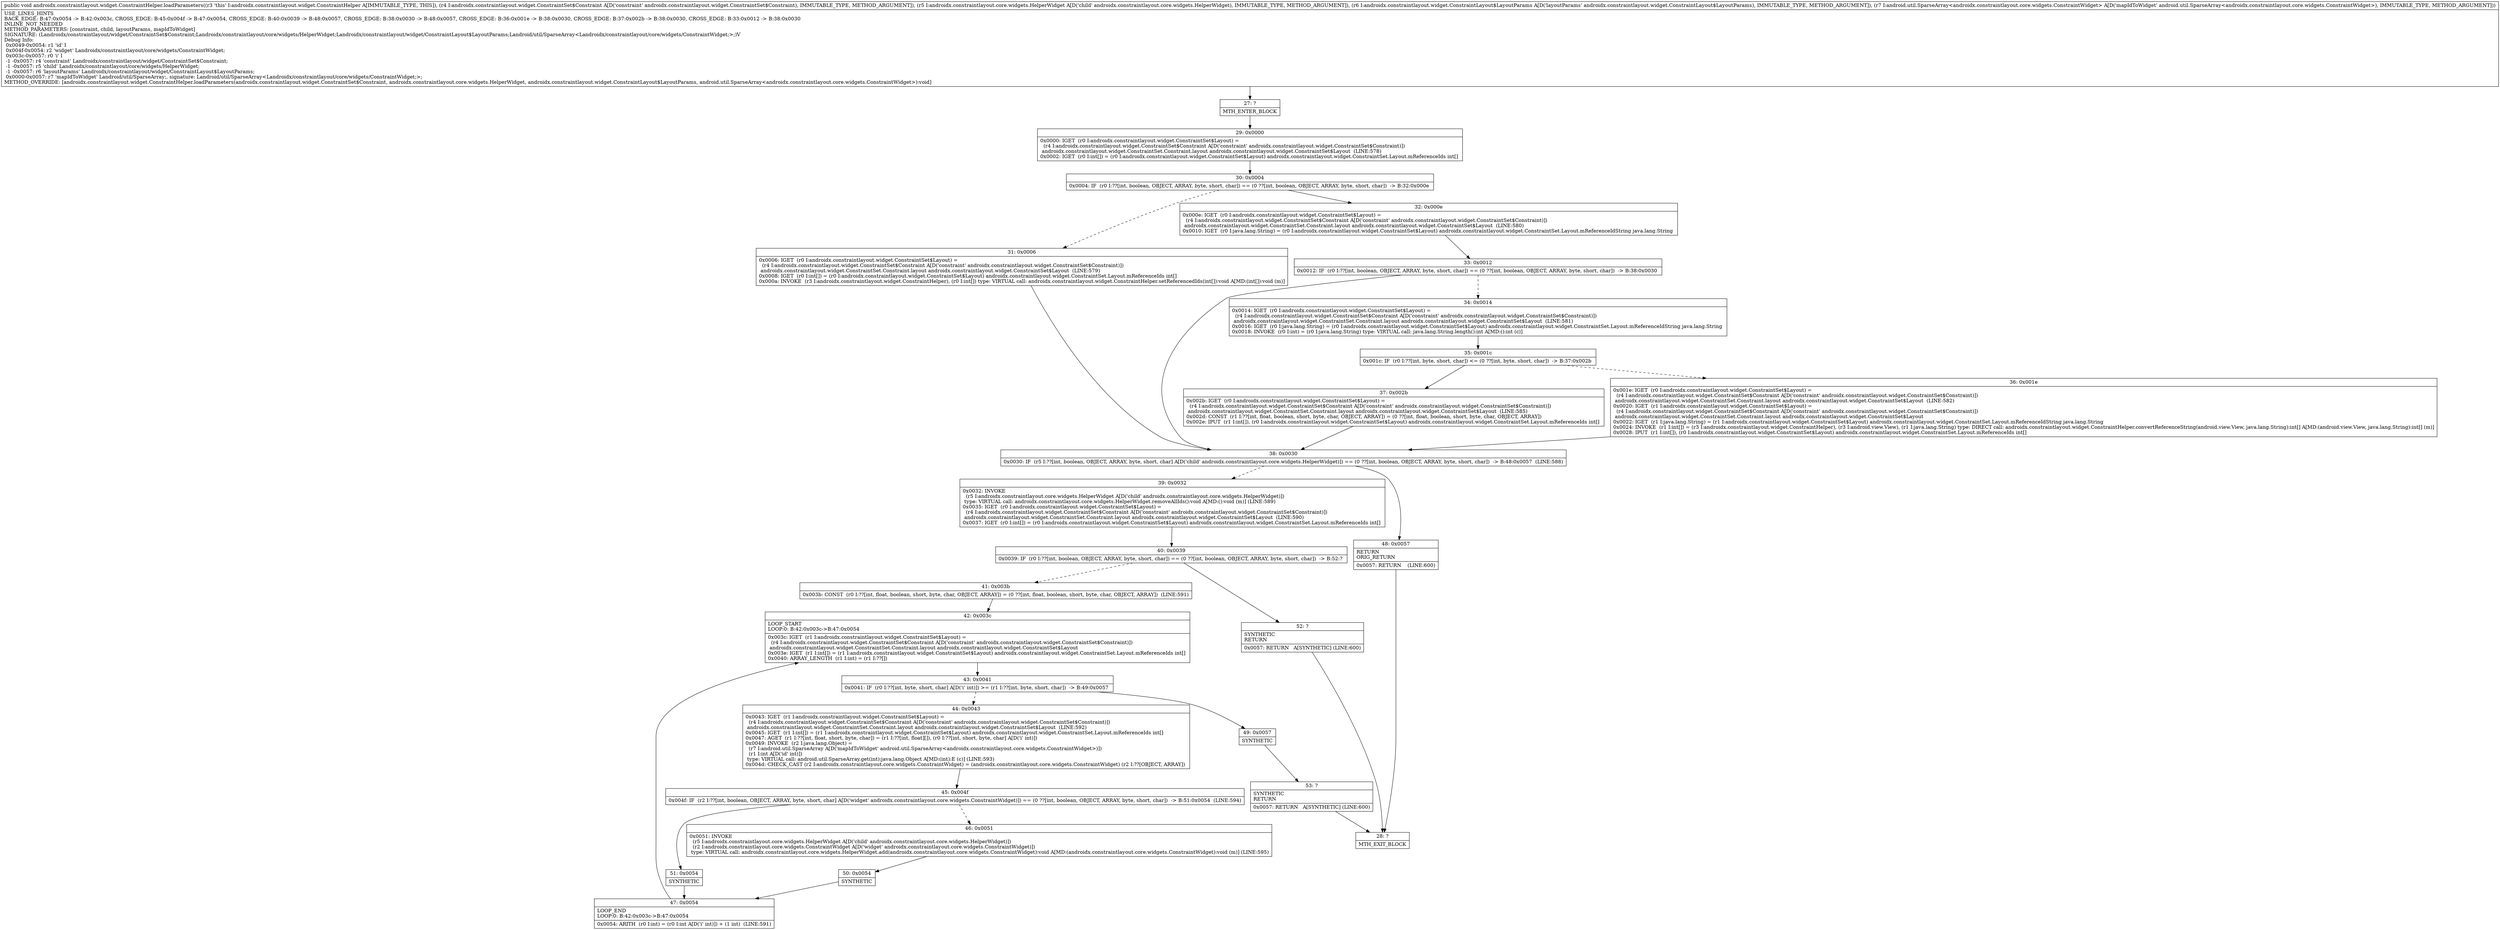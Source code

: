 digraph "CFG forandroidx.constraintlayout.widget.ConstraintHelper.loadParameters(Landroidx\/constraintlayout\/widget\/ConstraintSet$Constraint;Landroidx\/constraintlayout\/core\/widgets\/HelperWidget;Landroidx\/constraintlayout\/widget\/ConstraintLayout$LayoutParams;Landroid\/util\/SparseArray;)V" {
Node_27 [shape=record,label="{27\:\ ?|MTH_ENTER_BLOCK\l}"];
Node_29 [shape=record,label="{29\:\ 0x0000|0x0000: IGET  (r0 I:androidx.constraintlayout.widget.ConstraintSet$Layout) = \l  (r4 I:androidx.constraintlayout.widget.ConstraintSet$Constraint A[D('constraint' androidx.constraintlayout.widget.ConstraintSet$Constraint)])\l androidx.constraintlayout.widget.ConstraintSet.Constraint.layout androidx.constraintlayout.widget.ConstraintSet$Layout  (LINE:578)\l0x0002: IGET  (r0 I:int[]) = (r0 I:androidx.constraintlayout.widget.ConstraintSet$Layout) androidx.constraintlayout.widget.ConstraintSet.Layout.mReferenceIds int[] \l}"];
Node_30 [shape=record,label="{30\:\ 0x0004|0x0004: IF  (r0 I:??[int, boolean, OBJECT, ARRAY, byte, short, char]) == (0 ??[int, boolean, OBJECT, ARRAY, byte, short, char])  \-\> B:32:0x000e \l}"];
Node_31 [shape=record,label="{31\:\ 0x0006|0x0006: IGET  (r0 I:androidx.constraintlayout.widget.ConstraintSet$Layout) = \l  (r4 I:androidx.constraintlayout.widget.ConstraintSet$Constraint A[D('constraint' androidx.constraintlayout.widget.ConstraintSet$Constraint)])\l androidx.constraintlayout.widget.ConstraintSet.Constraint.layout androidx.constraintlayout.widget.ConstraintSet$Layout  (LINE:579)\l0x0008: IGET  (r0 I:int[]) = (r0 I:androidx.constraintlayout.widget.ConstraintSet$Layout) androidx.constraintlayout.widget.ConstraintSet.Layout.mReferenceIds int[] \l0x000a: INVOKE  (r3 I:androidx.constraintlayout.widget.ConstraintHelper), (r0 I:int[]) type: VIRTUAL call: androidx.constraintlayout.widget.ConstraintHelper.setReferencedIds(int[]):void A[MD:(int[]):void (m)]\l}"];
Node_38 [shape=record,label="{38\:\ 0x0030|0x0030: IF  (r5 I:??[int, boolean, OBJECT, ARRAY, byte, short, char] A[D('child' androidx.constraintlayout.core.widgets.HelperWidget)]) == (0 ??[int, boolean, OBJECT, ARRAY, byte, short, char])  \-\> B:48:0x0057  (LINE:588)\l}"];
Node_39 [shape=record,label="{39\:\ 0x0032|0x0032: INVOKE  \l  (r5 I:androidx.constraintlayout.core.widgets.HelperWidget A[D('child' androidx.constraintlayout.core.widgets.HelperWidget)])\l type: VIRTUAL call: androidx.constraintlayout.core.widgets.HelperWidget.removeAllIds():void A[MD:():void (m)] (LINE:589)\l0x0035: IGET  (r0 I:androidx.constraintlayout.widget.ConstraintSet$Layout) = \l  (r4 I:androidx.constraintlayout.widget.ConstraintSet$Constraint A[D('constraint' androidx.constraintlayout.widget.ConstraintSet$Constraint)])\l androidx.constraintlayout.widget.ConstraintSet.Constraint.layout androidx.constraintlayout.widget.ConstraintSet$Layout  (LINE:590)\l0x0037: IGET  (r0 I:int[]) = (r0 I:androidx.constraintlayout.widget.ConstraintSet$Layout) androidx.constraintlayout.widget.ConstraintSet.Layout.mReferenceIds int[] \l}"];
Node_40 [shape=record,label="{40\:\ 0x0039|0x0039: IF  (r0 I:??[int, boolean, OBJECT, ARRAY, byte, short, char]) == (0 ??[int, boolean, OBJECT, ARRAY, byte, short, char])  \-\> B:52:? \l}"];
Node_41 [shape=record,label="{41\:\ 0x003b|0x003b: CONST  (r0 I:??[int, float, boolean, short, byte, char, OBJECT, ARRAY]) = (0 ??[int, float, boolean, short, byte, char, OBJECT, ARRAY])  (LINE:591)\l}"];
Node_42 [shape=record,label="{42\:\ 0x003c|LOOP_START\lLOOP:0: B:42:0x003c\-\>B:47:0x0054\l|0x003c: IGET  (r1 I:androidx.constraintlayout.widget.ConstraintSet$Layout) = \l  (r4 I:androidx.constraintlayout.widget.ConstraintSet$Constraint A[D('constraint' androidx.constraintlayout.widget.ConstraintSet$Constraint)])\l androidx.constraintlayout.widget.ConstraintSet.Constraint.layout androidx.constraintlayout.widget.ConstraintSet$Layout \l0x003e: IGET  (r1 I:int[]) = (r1 I:androidx.constraintlayout.widget.ConstraintSet$Layout) androidx.constraintlayout.widget.ConstraintSet.Layout.mReferenceIds int[] \l0x0040: ARRAY_LENGTH  (r1 I:int) = (r1 I:??[]) \l}"];
Node_43 [shape=record,label="{43\:\ 0x0041|0x0041: IF  (r0 I:??[int, byte, short, char] A[D('i' int)]) \>= (r1 I:??[int, byte, short, char])  \-\> B:49:0x0057 \l}"];
Node_44 [shape=record,label="{44\:\ 0x0043|0x0043: IGET  (r1 I:androidx.constraintlayout.widget.ConstraintSet$Layout) = \l  (r4 I:androidx.constraintlayout.widget.ConstraintSet$Constraint A[D('constraint' androidx.constraintlayout.widget.ConstraintSet$Constraint)])\l androidx.constraintlayout.widget.ConstraintSet.Constraint.layout androidx.constraintlayout.widget.ConstraintSet$Layout  (LINE:592)\l0x0045: IGET  (r1 I:int[]) = (r1 I:androidx.constraintlayout.widget.ConstraintSet$Layout) androidx.constraintlayout.widget.ConstraintSet.Layout.mReferenceIds int[] \l0x0047: AGET  (r1 I:??[int, float, short, byte, char]) = (r1 I:??[int, float][]), (r0 I:??[int, short, byte, char] A[D('i' int)]) \l0x0049: INVOKE  (r2 I:java.lang.Object) = \l  (r7 I:android.util.SparseArray A[D('mapIdToWidget' android.util.SparseArray\<androidx.constraintlayout.core.widgets.ConstraintWidget\>)])\l  (r1 I:int A[D('id' int)])\l type: VIRTUAL call: android.util.SparseArray.get(int):java.lang.Object A[MD:(int):E (c)] (LINE:593)\l0x004d: CHECK_CAST (r2 I:androidx.constraintlayout.core.widgets.ConstraintWidget) = (androidx.constraintlayout.core.widgets.ConstraintWidget) (r2 I:??[OBJECT, ARRAY]) \l}"];
Node_45 [shape=record,label="{45\:\ 0x004f|0x004f: IF  (r2 I:??[int, boolean, OBJECT, ARRAY, byte, short, char] A[D('widget' androidx.constraintlayout.core.widgets.ConstraintWidget)]) == (0 ??[int, boolean, OBJECT, ARRAY, byte, short, char])  \-\> B:51:0x0054  (LINE:594)\l}"];
Node_46 [shape=record,label="{46\:\ 0x0051|0x0051: INVOKE  \l  (r5 I:androidx.constraintlayout.core.widgets.HelperWidget A[D('child' androidx.constraintlayout.core.widgets.HelperWidget)])\l  (r2 I:androidx.constraintlayout.core.widgets.ConstraintWidget A[D('widget' androidx.constraintlayout.core.widgets.ConstraintWidget)])\l type: VIRTUAL call: androidx.constraintlayout.core.widgets.HelperWidget.add(androidx.constraintlayout.core.widgets.ConstraintWidget):void A[MD:(androidx.constraintlayout.core.widgets.ConstraintWidget):void (m)] (LINE:595)\l}"];
Node_50 [shape=record,label="{50\:\ 0x0054|SYNTHETIC\l}"];
Node_47 [shape=record,label="{47\:\ 0x0054|LOOP_END\lLOOP:0: B:42:0x003c\-\>B:47:0x0054\l|0x0054: ARITH  (r0 I:int) = (r0 I:int A[D('i' int)]) + (1 int)  (LINE:591)\l}"];
Node_51 [shape=record,label="{51\:\ 0x0054|SYNTHETIC\l}"];
Node_49 [shape=record,label="{49\:\ 0x0057|SYNTHETIC\l}"];
Node_53 [shape=record,label="{53\:\ ?|SYNTHETIC\lRETURN\l|0x0057: RETURN   A[SYNTHETIC] (LINE:600)\l}"];
Node_28 [shape=record,label="{28\:\ ?|MTH_EXIT_BLOCK\l}"];
Node_52 [shape=record,label="{52\:\ ?|SYNTHETIC\lRETURN\l|0x0057: RETURN   A[SYNTHETIC] (LINE:600)\l}"];
Node_48 [shape=record,label="{48\:\ 0x0057|RETURN\lORIG_RETURN\l|0x0057: RETURN    (LINE:600)\l}"];
Node_32 [shape=record,label="{32\:\ 0x000e|0x000e: IGET  (r0 I:androidx.constraintlayout.widget.ConstraintSet$Layout) = \l  (r4 I:androidx.constraintlayout.widget.ConstraintSet$Constraint A[D('constraint' androidx.constraintlayout.widget.ConstraintSet$Constraint)])\l androidx.constraintlayout.widget.ConstraintSet.Constraint.layout androidx.constraintlayout.widget.ConstraintSet$Layout  (LINE:580)\l0x0010: IGET  (r0 I:java.lang.String) = (r0 I:androidx.constraintlayout.widget.ConstraintSet$Layout) androidx.constraintlayout.widget.ConstraintSet.Layout.mReferenceIdString java.lang.String \l}"];
Node_33 [shape=record,label="{33\:\ 0x0012|0x0012: IF  (r0 I:??[int, boolean, OBJECT, ARRAY, byte, short, char]) == (0 ??[int, boolean, OBJECT, ARRAY, byte, short, char])  \-\> B:38:0x0030 \l}"];
Node_34 [shape=record,label="{34\:\ 0x0014|0x0014: IGET  (r0 I:androidx.constraintlayout.widget.ConstraintSet$Layout) = \l  (r4 I:androidx.constraintlayout.widget.ConstraintSet$Constraint A[D('constraint' androidx.constraintlayout.widget.ConstraintSet$Constraint)])\l androidx.constraintlayout.widget.ConstraintSet.Constraint.layout androidx.constraintlayout.widget.ConstraintSet$Layout  (LINE:581)\l0x0016: IGET  (r0 I:java.lang.String) = (r0 I:androidx.constraintlayout.widget.ConstraintSet$Layout) androidx.constraintlayout.widget.ConstraintSet.Layout.mReferenceIdString java.lang.String \l0x0018: INVOKE  (r0 I:int) = (r0 I:java.lang.String) type: VIRTUAL call: java.lang.String.length():int A[MD:():int (c)]\l}"];
Node_35 [shape=record,label="{35\:\ 0x001c|0x001c: IF  (r0 I:??[int, byte, short, char]) \<= (0 ??[int, byte, short, char])  \-\> B:37:0x002b \l}"];
Node_36 [shape=record,label="{36\:\ 0x001e|0x001e: IGET  (r0 I:androidx.constraintlayout.widget.ConstraintSet$Layout) = \l  (r4 I:androidx.constraintlayout.widget.ConstraintSet$Constraint A[D('constraint' androidx.constraintlayout.widget.ConstraintSet$Constraint)])\l androidx.constraintlayout.widget.ConstraintSet.Constraint.layout androidx.constraintlayout.widget.ConstraintSet$Layout  (LINE:582)\l0x0020: IGET  (r1 I:androidx.constraintlayout.widget.ConstraintSet$Layout) = \l  (r4 I:androidx.constraintlayout.widget.ConstraintSet$Constraint A[D('constraint' androidx.constraintlayout.widget.ConstraintSet$Constraint)])\l androidx.constraintlayout.widget.ConstraintSet.Constraint.layout androidx.constraintlayout.widget.ConstraintSet$Layout \l0x0022: IGET  (r1 I:java.lang.String) = (r1 I:androidx.constraintlayout.widget.ConstraintSet$Layout) androidx.constraintlayout.widget.ConstraintSet.Layout.mReferenceIdString java.lang.String \l0x0024: INVOKE  (r1 I:int[]) = (r3 I:androidx.constraintlayout.widget.ConstraintHelper), (r3 I:android.view.View), (r1 I:java.lang.String) type: DIRECT call: androidx.constraintlayout.widget.ConstraintHelper.convertReferenceString(android.view.View, java.lang.String):int[] A[MD:(android.view.View, java.lang.String):int[] (m)]\l0x0028: IPUT  (r1 I:int[]), (r0 I:androidx.constraintlayout.widget.ConstraintSet$Layout) androidx.constraintlayout.widget.ConstraintSet.Layout.mReferenceIds int[] \l}"];
Node_37 [shape=record,label="{37\:\ 0x002b|0x002b: IGET  (r0 I:androidx.constraintlayout.widget.ConstraintSet$Layout) = \l  (r4 I:androidx.constraintlayout.widget.ConstraintSet$Constraint A[D('constraint' androidx.constraintlayout.widget.ConstraintSet$Constraint)])\l androidx.constraintlayout.widget.ConstraintSet.Constraint.layout androidx.constraintlayout.widget.ConstraintSet$Layout  (LINE:585)\l0x002d: CONST  (r1 I:??[int, float, boolean, short, byte, char, OBJECT, ARRAY]) = (0 ??[int, float, boolean, short, byte, char, OBJECT, ARRAY]) \l0x002e: IPUT  (r1 I:int[]), (r0 I:androidx.constraintlayout.widget.ConstraintSet$Layout) androidx.constraintlayout.widget.ConstraintSet.Layout.mReferenceIds int[] \l}"];
MethodNode[shape=record,label="{public void androidx.constraintlayout.widget.ConstraintHelper.loadParameters((r3 'this' I:androidx.constraintlayout.widget.ConstraintHelper A[IMMUTABLE_TYPE, THIS]), (r4 I:androidx.constraintlayout.widget.ConstraintSet$Constraint A[D('constraint' androidx.constraintlayout.widget.ConstraintSet$Constraint), IMMUTABLE_TYPE, METHOD_ARGUMENT]), (r5 I:androidx.constraintlayout.core.widgets.HelperWidget A[D('child' androidx.constraintlayout.core.widgets.HelperWidget), IMMUTABLE_TYPE, METHOD_ARGUMENT]), (r6 I:androidx.constraintlayout.widget.ConstraintLayout$LayoutParams A[D('layoutParams' androidx.constraintlayout.widget.ConstraintLayout$LayoutParams), IMMUTABLE_TYPE, METHOD_ARGUMENT]), (r7 I:android.util.SparseArray\<androidx.constraintlayout.core.widgets.ConstraintWidget\> A[D('mapIdToWidget' android.util.SparseArray\<androidx.constraintlayout.core.widgets.ConstraintWidget\>), IMMUTABLE_TYPE, METHOD_ARGUMENT]))  | USE_LINES_HINTS\lBACK_EDGE: B:47:0x0054 \-\> B:42:0x003c, CROSS_EDGE: B:45:0x004f \-\> B:47:0x0054, CROSS_EDGE: B:40:0x0039 \-\> B:48:0x0057, CROSS_EDGE: B:38:0x0030 \-\> B:48:0x0057, CROSS_EDGE: B:36:0x001e \-\> B:38:0x0030, CROSS_EDGE: B:37:0x002b \-\> B:38:0x0030, CROSS_EDGE: B:33:0x0012 \-\> B:38:0x0030\lINLINE_NOT_NEEDED\lMETHOD_PARAMETERS: [constraint, child, layoutParams, mapIdToWidget]\lSIGNATURE: (Landroidx\/constraintlayout\/widget\/ConstraintSet$Constraint;Landroidx\/constraintlayout\/core\/widgets\/HelperWidget;Landroidx\/constraintlayout\/widget\/ConstraintLayout$LayoutParams;Landroid\/util\/SparseArray\<Landroidx\/constraintlayout\/core\/widgets\/ConstraintWidget;\>;)V\lDebug Info:\l  0x0049\-0x0054: r1 'id' I\l  0x004f\-0x0054: r2 'widget' Landroidx\/constraintlayout\/core\/widgets\/ConstraintWidget;\l  0x003c\-0x0057: r0 'i' I\l  \-1 \-0x0057: r4 'constraint' Landroidx\/constraintlayout\/widget\/ConstraintSet$Constraint;\l  \-1 \-0x0057: r5 'child' Landroidx\/constraintlayout\/core\/widgets\/HelperWidget;\l  \-1 \-0x0057: r6 'layoutParams' Landroidx\/constraintlayout\/widget\/ConstraintLayout$LayoutParams;\l  0x0000\-0x0057: r7 'mapIdToWidget' Landroid\/util\/SparseArray;, signature: Landroid\/util\/SparseArray\<Landroidx\/constraintlayout\/core\/widgets\/ConstraintWidget;\>;\lMETHOD_OVERRIDE: [androidx.constraintlayout.widget.ConstraintHelper.loadParameters(androidx.constraintlayout.widget.ConstraintSet$Constraint, androidx.constraintlayout.core.widgets.HelperWidget, androidx.constraintlayout.widget.ConstraintLayout$LayoutParams, android.util.SparseArray\<androidx.constraintlayout.core.widgets.ConstraintWidget\>):void]\l}"];
MethodNode -> Node_27;Node_27 -> Node_29;
Node_29 -> Node_30;
Node_30 -> Node_31[style=dashed];
Node_30 -> Node_32;
Node_31 -> Node_38;
Node_38 -> Node_39[style=dashed];
Node_38 -> Node_48;
Node_39 -> Node_40;
Node_40 -> Node_41[style=dashed];
Node_40 -> Node_52;
Node_41 -> Node_42;
Node_42 -> Node_43;
Node_43 -> Node_44[style=dashed];
Node_43 -> Node_49;
Node_44 -> Node_45;
Node_45 -> Node_46[style=dashed];
Node_45 -> Node_51;
Node_46 -> Node_50;
Node_50 -> Node_47;
Node_47 -> Node_42;
Node_51 -> Node_47;
Node_49 -> Node_53;
Node_53 -> Node_28;
Node_52 -> Node_28;
Node_48 -> Node_28;
Node_32 -> Node_33;
Node_33 -> Node_34[style=dashed];
Node_33 -> Node_38;
Node_34 -> Node_35;
Node_35 -> Node_36[style=dashed];
Node_35 -> Node_37;
Node_36 -> Node_38;
Node_37 -> Node_38;
}

